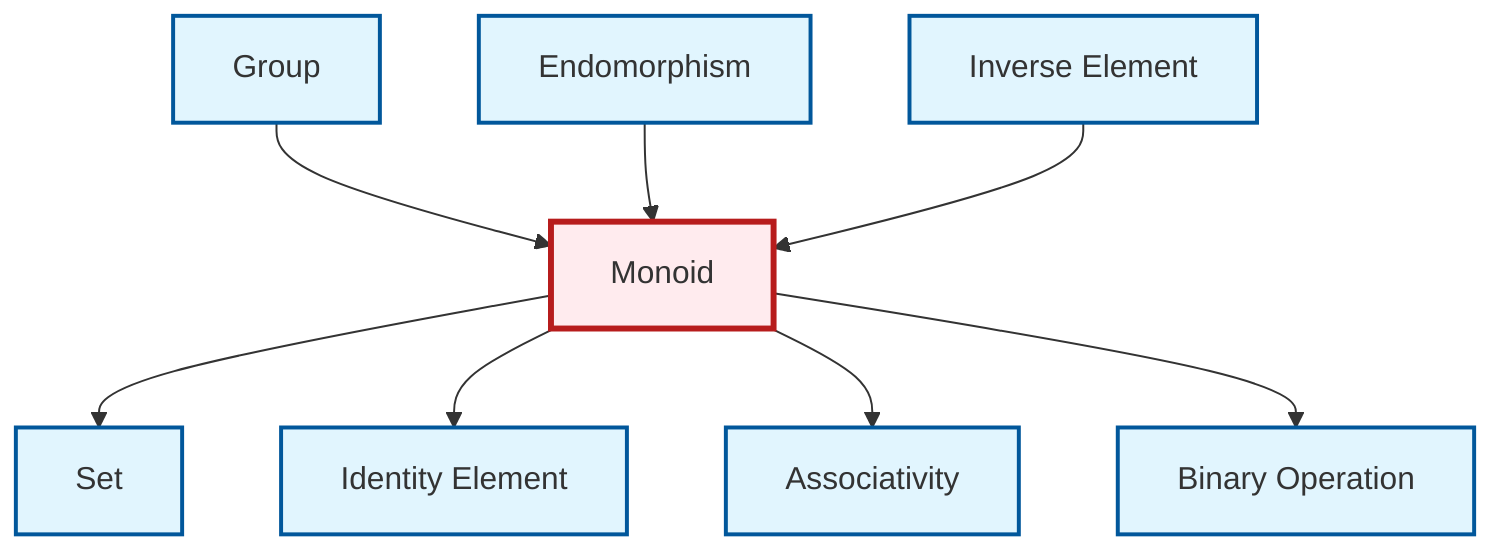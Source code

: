 graph TD
    classDef definition fill:#e1f5fe,stroke:#01579b,stroke-width:2px
    classDef theorem fill:#f3e5f5,stroke:#4a148c,stroke-width:2px
    classDef axiom fill:#fff3e0,stroke:#e65100,stroke-width:2px
    classDef example fill:#e8f5e9,stroke:#1b5e20,stroke-width:2px
    classDef current fill:#ffebee,stroke:#b71c1c,stroke-width:3px
    def-endomorphism["Endomorphism"]:::definition
    def-group["Group"]:::definition
    def-binary-operation["Binary Operation"]:::definition
    def-associativity["Associativity"]:::definition
    def-monoid["Monoid"]:::definition
    def-inverse-element["Inverse Element"]:::definition
    def-identity-element["Identity Element"]:::definition
    def-set["Set"]:::definition
    def-monoid --> def-set
    def-group --> def-monoid
    def-endomorphism --> def-monoid
    def-monoid --> def-identity-element
    def-monoid --> def-associativity
    def-inverse-element --> def-monoid
    def-monoid --> def-binary-operation
    class def-monoid current